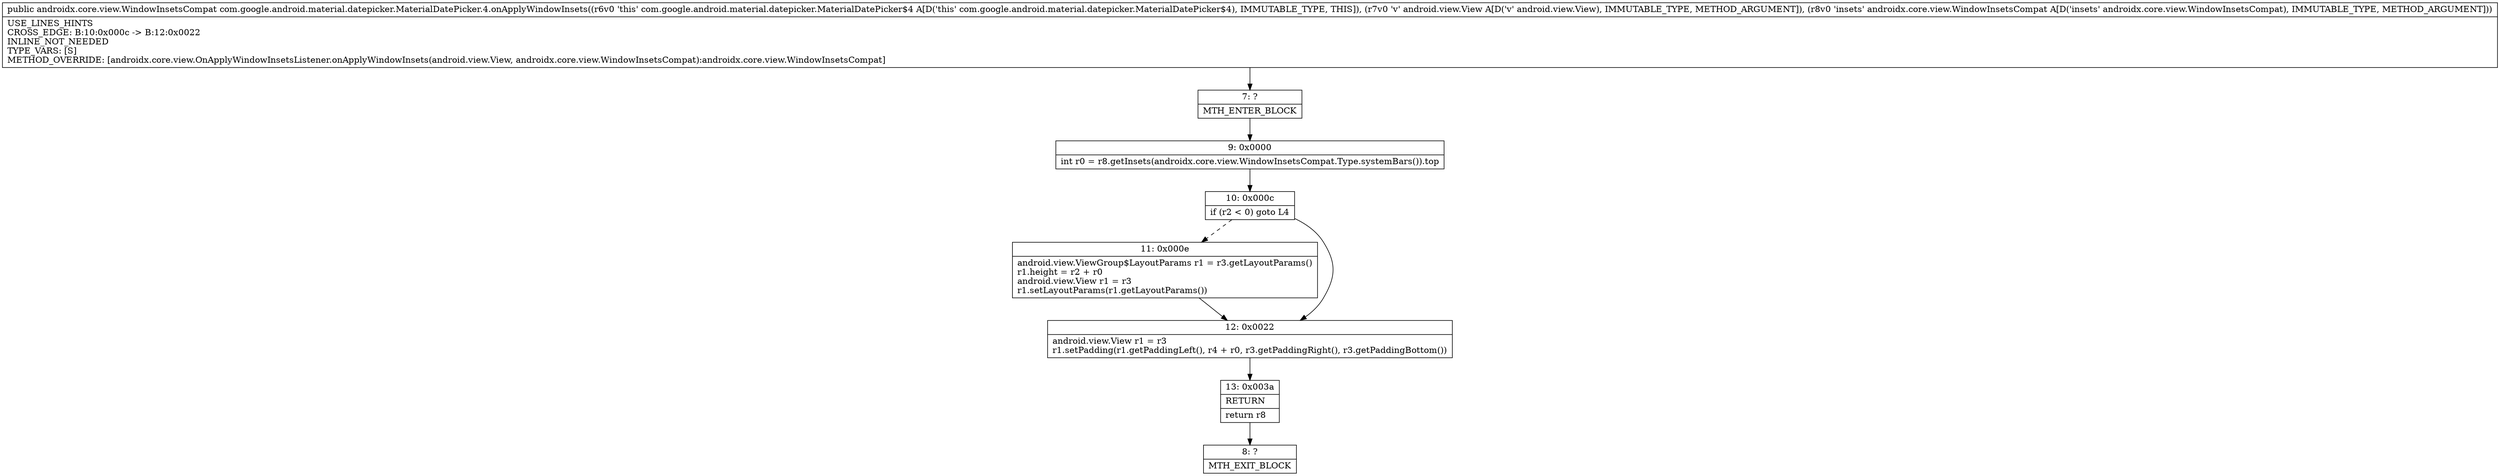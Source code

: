 digraph "CFG forcom.google.android.material.datepicker.MaterialDatePicker.4.onApplyWindowInsets(Landroid\/view\/View;Landroidx\/core\/view\/WindowInsetsCompat;)Landroidx\/core\/view\/WindowInsetsCompat;" {
Node_7 [shape=record,label="{7\:\ ?|MTH_ENTER_BLOCK\l}"];
Node_9 [shape=record,label="{9\:\ 0x0000|int r0 = r8.getInsets(androidx.core.view.WindowInsetsCompat.Type.systemBars()).top\l}"];
Node_10 [shape=record,label="{10\:\ 0x000c|if (r2 \< 0) goto L4\l}"];
Node_11 [shape=record,label="{11\:\ 0x000e|android.view.ViewGroup$LayoutParams r1 = r3.getLayoutParams()\lr1.height = r2 + r0\landroid.view.View r1 = r3\lr1.setLayoutParams(r1.getLayoutParams())\l}"];
Node_12 [shape=record,label="{12\:\ 0x0022|android.view.View r1 = r3\lr1.setPadding(r1.getPaddingLeft(), r4 + r0, r3.getPaddingRight(), r3.getPaddingBottom())\l}"];
Node_13 [shape=record,label="{13\:\ 0x003a|RETURN\l|return r8\l}"];
Node_8 [shape=record,label="{8\:\ ?|MTH_EXIT_BLOCK\l}"];
MethodNode[shape=record,label="{public androidx.core.view.WindowInsetsCompat com.google.android.material.datepicker.MaterialDatePicker.4.onApplyWindowInsets((r6v0 'this' com.google.android.material.datepicker.MaterialDatePicker$4 A[D('this' com.google.android.material.datepicker.MaterialDatePicker$4), IMMUTABLE_TYPE, THIS]), (r7v0 'v' android.view.View A[D('v' android.view.View), IMMUTABLE_TYPE, METHOD_ARGUMENT]), (r8v0 'insets' androidx.core.view.WindowInsetsCompat A[D('insets' androidx.core.view.WindowInsetsCompat), IMMUTABLE_TYPE, METHOD_ARGUMENT]))  | USE_LINES_HINTS\lCROSS_EDGE: B:10:0x000c \-\> B:12:0x0022\lINLINE_NOT_NEEDED\lTYPE_VARS: [S]\lMETHOD_OVERRIDE: [androidx.core.view.OnApplyWindowInsetsListener.onApplyWindowInsets(android.view.View, androidx.core.view.WindowInsetsCompat):androidx.core.view.WindowInsetsCompat]\l}"];
MethodNode -> Node_7;Node_7 -> Node_9;
Node_9 -> Node_10;
Node_10 -> Node_11[style=dashed];
Node_10 -> Node_12;
Node_11 -> Node_12;
Node_12 -> Node_13;
Node_13 -> Node_8;
}

